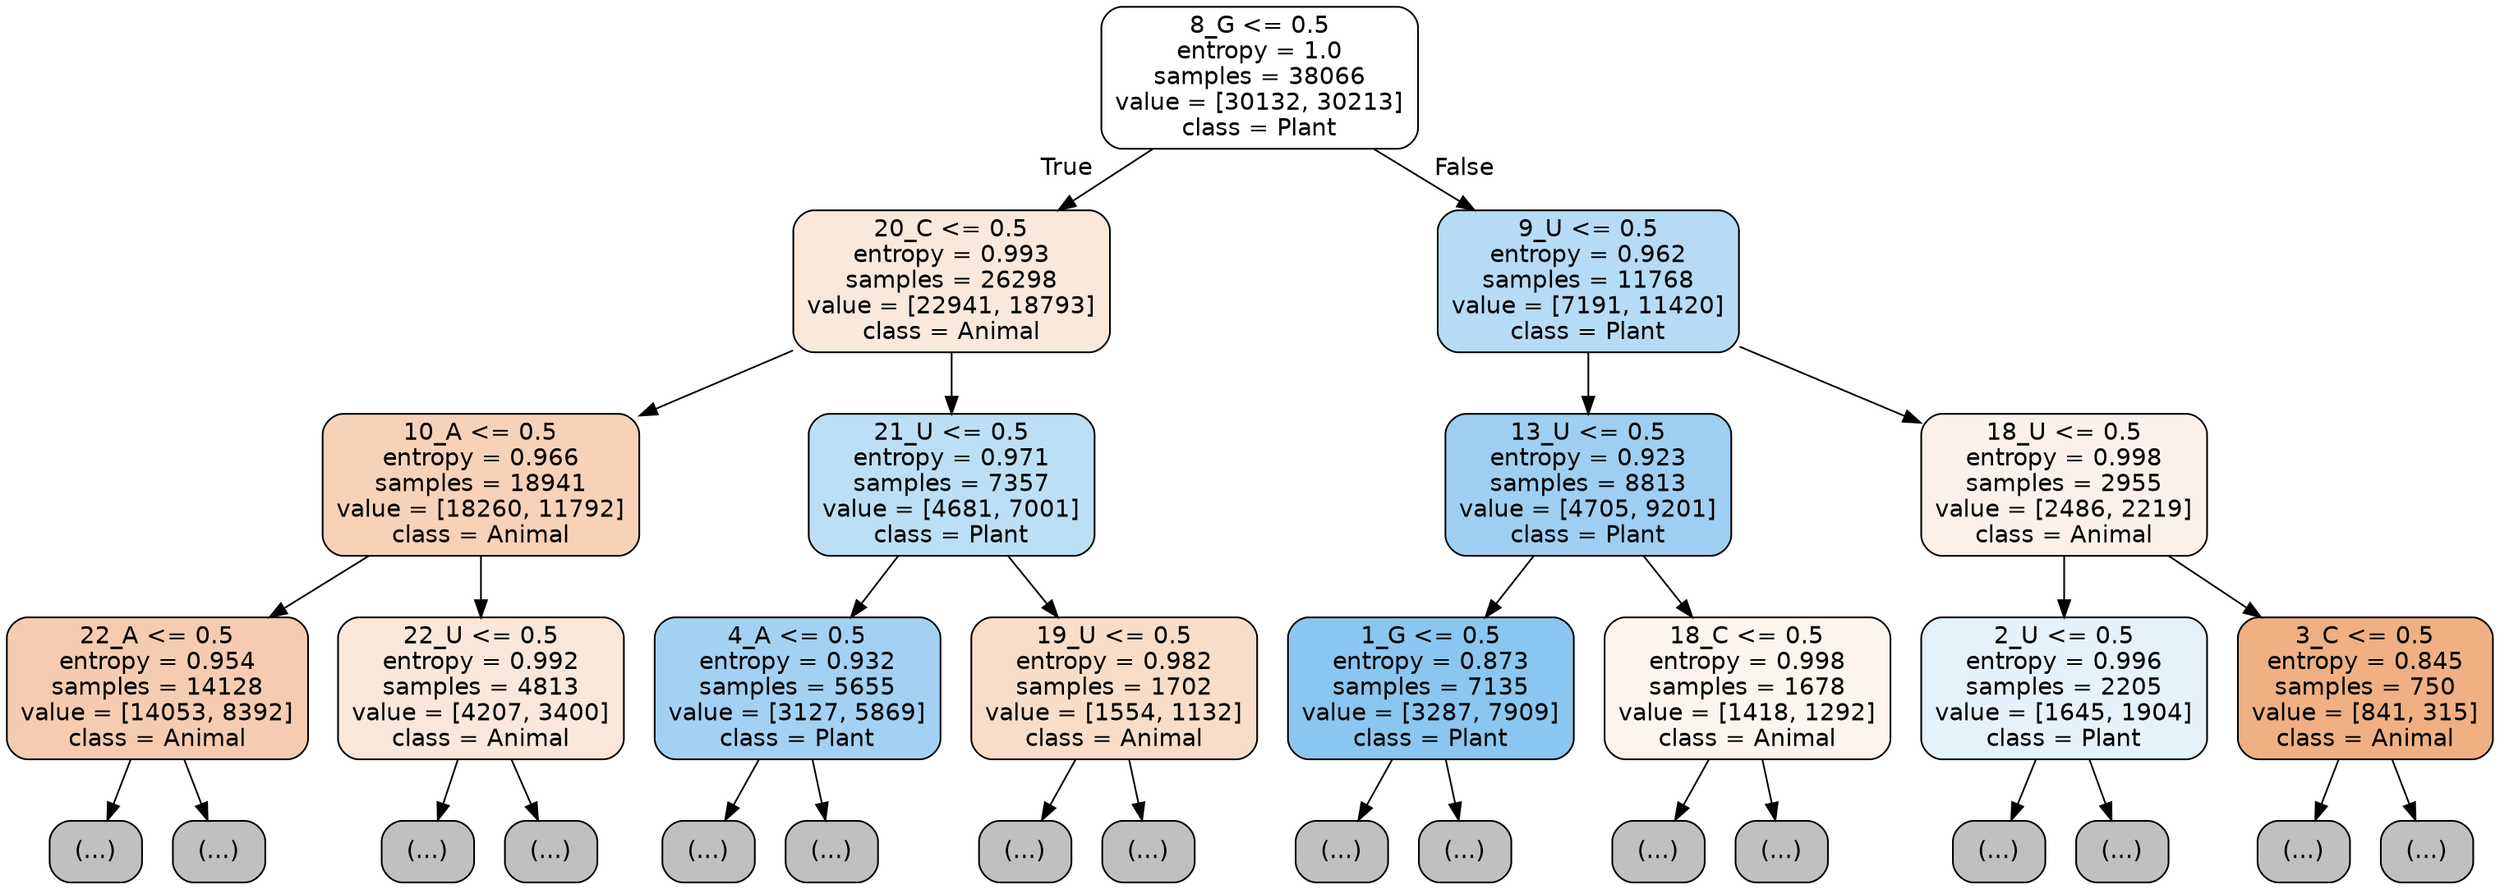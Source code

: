 digraph Tree {
node [shape=box, style="filled, rounded", color="black", fontname="helvetica"] ;
edge [fontname="helvetica"] ;
0 [label="8_G <= 0.5\nentropy = 1.0\nsamples = 38066\nvalue = [30132, 30213]\nclass = Plant", fillcolor="#feffff"] ;
1 [label="20_C <= 0.5\nentropy = 0.993\nsamples = 26298\nvalue = [22941, 18793]\nclass = Animal", fillcolor="#fae8db"] ;
0 -> 1 [labeldistance=2.5, labelangle=45, headlabel="True"] ;
2 [label="10_A <= 0.5\nentropy = 0.966\nsamples = 18941\nvalue = [18260, 11792]\nclass = Animal", fillcolor="#f6d2b9"] ;
1 -> 2 ;
3 [label="22_A <= 0.5\nentropy = 0.954\nsamples = 14128\nvalue = [14053, 8392]\nclass = Animal", fillcolor="#f5ccaf"] ;
2 -> 3 ;
4 [label="(...)", fillcolor="#C0C0C0"] ;
3 -> 4 ;
6419 [label="(...)", fillcolor="#C0C0C0"] ;
3 -> 6419 ;
7314 [label="22_U <= 0.5\nentropy = 0.992\nsamples = 4813\nvalue = [4207, 3400]\nclass = Animal", fillcolor="#fae7d9"] ;
2 -> 7314 ;
7315 [label="(...)", fillcolor="#C0C0C0"] ;
7314 -> 7315 ;
9236 [label="(...)", fillcolor="#C0C0C0"] ;
7314 -> 9236 ;
9525 [label="21_U <= 0.5\nentropy = 0.971\nsamples = 7357\nvalue = [4681, 7001]\nclass = Plant", fillcolor="#bddff6"] ;
1 -> 9525 ;
9526 [label="4_A <= 0.5\nentropy = 0.932\nsamples = 5655\nvalue = [3127, 5869]\nclass = Plant", fillcolor="#a2d1f3"] ;
9525 -> 9526 ;
9527 [label="(...)", fillcolor="#C0C0C0"] ;
9526 -> 9527 ;
11296 [label="(...)", fillcolor="#C0C0C0"] ;
9526 -> 11296 ;
11755 [label="19_U <= 0.5\nentropy = 0.982\nsamples = 1702\nvalue = [1554, 1132]\nclass = Animal", fillcolor="#f8ddc9"] ;
9525 -> 11755 ;
11756 [label="(...)", fillcolor="#C0C0C0"] ;
11755 -> 11756 ;
12319 [label="(...)", fillcolor="#C0C0C0"] ;
11755 -> 12319 ;
12500 [label="9_U <= 0.5\nentropy = 0.962\nsamples = 11768\nvalue = [7191, 11420]\nclass = Plant", fillcolor="#b6dbf5"] ;
0 -> 12500 [labeldistance=2.5, labelangle=-45, headlabel="False"] ;
12501 [label="13_U <= 0.5\nentropy = 0.923\nsamples = 8813\nvalue = [4705, 9201]\nclass = Plant", fillcolor="#9ecff2"] ;
12500 -> 12501 ;
12502 [label="1_G <= 0.5\nentropy = 0.873\nsamples = 7135\nvalue = [3287, 7909]\nclass = Plant", fillcolor="#8bc6f0"] ;
12501 -> 12502 ;
12503 [label="(...)", fillcolor="#C0C0C0"] ;
12502 -> 12503 ;
14586 [label="(...)", fillcolor="#C0C0C0"] ;
12502 -> 14586 ;
14947 [label="18_C <= 0.5\nentropy = 0.998\nsamples = 1678\nvalue = [1418, 1292]\nclass = Animal", fillcolor="#fdf4ed"] ;
12501 -> 14947 ;
14948 [label="(...)", fillcolor="#C0C0C0"] ;
14947 -> 14948 ;
15597 [label="(...)", fillcolor="#C0C0C0"] ;
14947 -> 15597 ;
15820 [label="18_U <= 0.5\nentropy = 0.998\nsamples = 2955\nvalue = [2486, 2219]\nclass = Animal", fillcolor="#fcf1ea"] ;
12500 -> 15820 ;
15821 [label="2_U <= 0.5\nentropy = 0.996\nsamples = 2205\nvalue = [1645, 1904]\nclass = Plant", fillcolor="#e4f2fb"] ;
15820 -> 15821 ;
15822 [label="(...)", fillcolor="#C0C0C0"] ;
15821 -> 15822 ;
16573 [label="(...)", fillcolor="#C0C0C0"] ;
15821 -> 16573 ;
16806 [label="3_C <= 0.5\nentropy = 0.845\nsamples = 750\nvalue = [841, 315]\nclass = Animal", fillcolor="#efb083"] ;
15820 -> 16806 ;
16807 [label="(...)", fillcolor="#C0C0C0"] ;
16806 -> 16807 ;
17066 [label="(...)", fillcolor="#C0C0C0"] ;
16806 -> 17066 ;
}